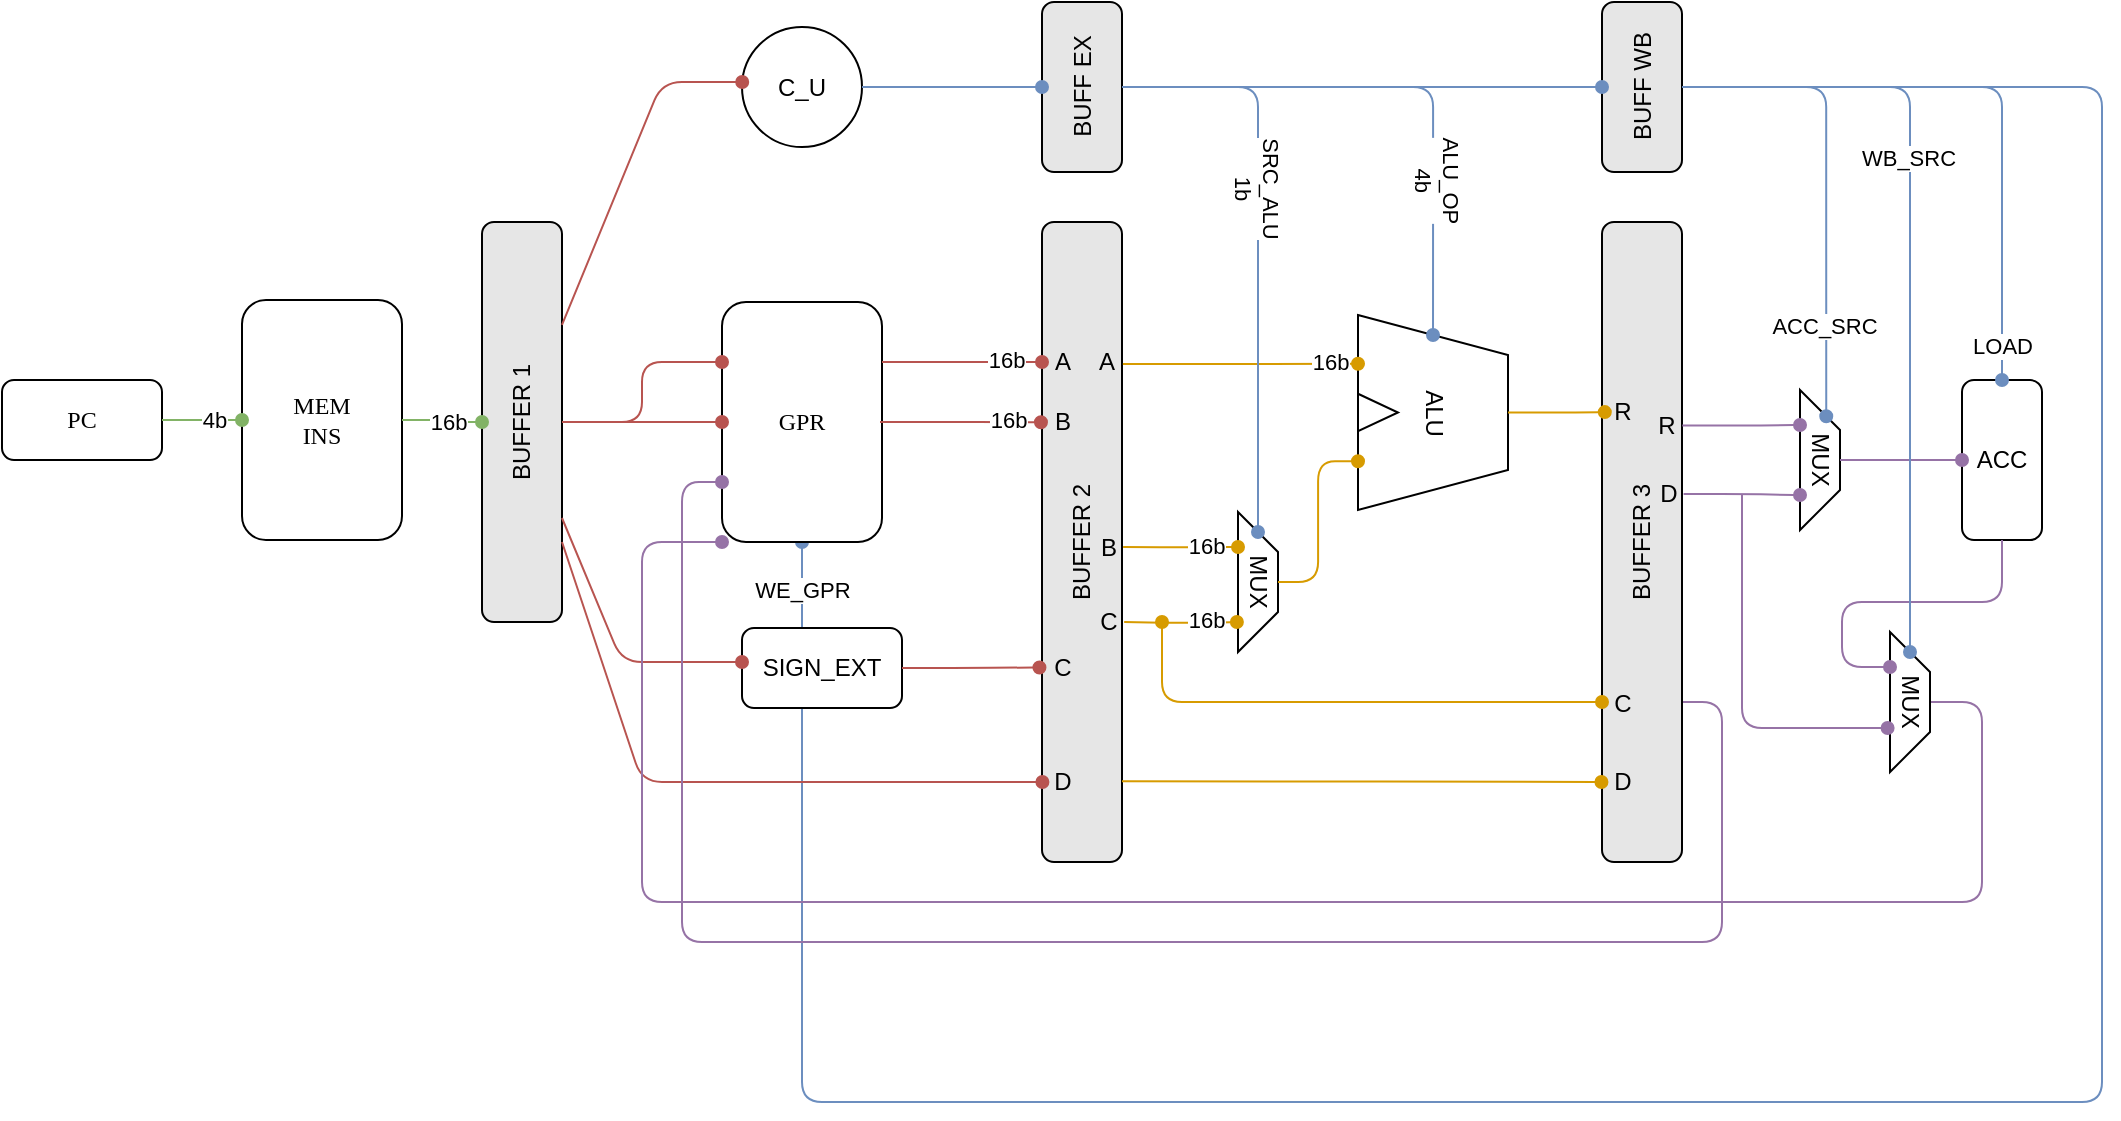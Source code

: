 <mxfile version="17.4.2" type="device"><diagram id="oo6_SDIJdPi7LW39pvK7" name="Page-1"><mxGraphModel dx="1016" dy="631" grid="1" gridSize="10" guides="1" tooltips="1" connect="1" arrows="1" fold="1" page="1" pageScale="1" pageWidth="850" pageHeight="1100" math="0" shadow="0"><root><mxCell id="0"/><mxCell id="1" parent="0"/><mxCell id="XHwfs7N6TUJsBMME2O1o-1" style="edgeStyle=orthogonalEdgeStyle;rounded=1;orthogonalLoop=1;jettySize=auto;html=1;fillColor=#dae8fc;strokeColor=#6c8ebf;endArrow=oval;endFill=1;" edge="1" parent="1" source="4Iotmp_UI3f8mQ00KicE-40" target="Bjz9Xp1nO7PLOJvUWQYN-8"><mxGeometry relative="1" as="geometry"><Array as="points"><mxPoint x="1090" y="133"/><mxPoint x="1090" y="640"/><mxPoint x="440" y="640"/></Array></mxGeometry></mxCell><mxCell id="XHwfs7N6TUJsBMME2O1o-2" value="WE_GPR" style="edgeLabel;html=1;align=center;verticalAlign=middle;resizable=0;points=[];" vertex="1" connectable="0" parent="XHwfs7N6TUJsBMME2O1o-1"><mxGeometry x="0.971" relative="1" as="geometry"><mxPoint as="offset"/></mxGeometry></mxCell><mxCell id="Bjz9Xp1nO7PLOJvUWQYN-1" value="&lt;font face=&quot;JetBrains Mono&quot;&gt;PC&lt;/font&gt;" style="rounded=1;whiteSpace=wrap;html=1;" parent="1" vertex="1"><mxGeometry x="40" y="279.02" width="80" height="40" as="geometry"/></mxCell><mxCell id="Bjz9Xp1nO7PLOJvUWQYN-2" value="&lt;font face=&quot;JetBrains Mono&quot;&gt;MEM&lt;br&gt;INS&lt;br&gt;&lt;/font&gt;" style="rounded=1;whiteSpace=wrap;html=1;" parent="1" vertex="1"><mxGeometry x="160" y="239.02" width="80" height="120" as="geometry"/></mxCell><mxCell id="Bjz9Xp1nO7PLOJvUWQYN-3" style="edgeStyle=orthogonalEdgeStyle;rounded=0;orthogonalLoop=1;jettySize=auto;html=1;endArrow=oval;endFill=1;fillColor=#d5e8d4;strokeColor=#82b366;" parent="1" source="Bjz9Xp1nO7PLOJvUWQYN-1" target="Bjz9Xp1nO7PLOJvUWQYN-2" edge="1"><mxGeometry relative="1" as="geometry"/></mxCell><mxCell id="Bjz9Xp1nO7PLOJvUWQYN-4" value="4b" style="edgeLabel;html=1;align=center;verticalAlign=middle;resizable=0;points=[];" parent="Bjz9Xp1nO7PLOJvUWQYN-3" vertex="1" connectable="0"><mxGeometry x="0.682" relative="1" as="geometry"><mxPoint x="-8" as="offset"/></mxGeometry></mxCell><mxCell id="Bjz9Xp1nO7PLOJvUWQYN-5" value="BUFFER 1" style="rounded=1;whiteSpace=wrap;html=1;rotation=-90;fillColor=#E6E6E6;" parent="1" vertex="1"><mxGeometry x="200" y="280" width="200" height="40" as="geometry"/></mxCell><mxCell id="Bjz9Xp1nO7PLOJvUWQYN-6" style="edgeStyle=orthogonalEdgeStyle;rounded=0;orthogonalLoop=1;jettySize=auto;html=1;endArrow=oval;endFill=1;fillColor=#d5e8d4;strokeColor=#82b366;" parent="1" source="Bjz9Xp1nO7PLOJvUWQYN-2" target="Bjz9Xp1nO7PLOJvUWQYN-5" edge="1"><mxGeometry relative="1" as="geometry"/></mxCell><mxCell id="Bjz9Xp1nO7PLOJvUWQYN-7" value="16b" style="edgeLabel;html=1;align=center;verticalAlign=middle;resizable=0;points=[];" parent="Bjz9Xp1nO7PLOJvUWQYN-6" vertex="1" connectable="0"><mxGeometry x="0.708" relative="1" as="geometry"><mxPoint x="-11" as="offset"/></mxGeometry></mxCell><mxCell id="Bjz9Xp1nO7PLOJvUWQYN-8" value="&lt;font face=&quot;JetBrains Mono&quot;&gt;GPR&lt;br&gt;&lt;/font&gt;" style="rounded=1;whiteSpace=wrap;html=1;" parent="1" vertex="1"><mxGeometry x="400" y="240" width="80" height="120" as="geometry"/></mxCell><mxCell id="Bjz9Xp1nO7PLOJvUWQYN-9" value="C_U" style="ellipse;whiteSpace=wrap;html=1;" parent="1" vertex="1"><mxGeometry x="410" y="102.5" width="60" height="60" as="geometry"/></mxCell><mxCell id="Bjz9Xp1nO7PLOJvUWQYN-10" value="SIGN_EXT" style="rounded=1;whiteSpace=wrap;html=1;" parent="1" vertex="1"><mxGeometry x="410" y="403" width="80" height="40" as="geometry"/></mxCell><mxCell id="4Iotmp_UI3f8mQ00KicE-3" value="BUFFER 2" style="rounded=1;whiteSpace=wrap;html=1;rotation=-90;fillColor=#E6E6E6;" parent="1" vertex="1"><mxGeometry x="420" y="340" width="320" height="40" as="geometry"/></mxCell><mxCell id="4Iotmp_UI3f8mQ00KicE-10" value="BUFF EX" style="rounded=1;whiteSpace=wrap;html=1;rotation=-90;fillColor=#E6E6E6;" parent="1" vertex="1"><mxGeometry x="537.5" y="112.5" width="85" height="40" as="geometry"/></mxCell><mxCell id="Bjz9Xp1nO7PLOJvUWQYN-11" style="edgeStyle=orthogonalEdgeStyle;rounded=1;orthogonalLoop=1;jettySize=auto;html=1;entryX=0;entryY=0.25;entryDx=0;entryDy=0;endArrow=oval;endFill=1;fillColor=#f8cecc;strokeColor=#b85450;" parent="1" source="Bjz9Xp1nO7PLOJvUWQYN-5" target="Bjz9Xp1nO7PLOJvUWQYN-8" edge="1"><mxGeometry relative="1" as="geometry"/></mxCell><mxCell id="Bjz9Xp1nO7PLOJvUWQYN-12" style="edgeStyle=orthogonalEdgeStyle;rounded=1;orthogonalLoop=1;jettySize=auto;html=1;entryX=0;entryY=0.5;entryDx=0;entryDy=0;endArrow=oval;endFill=1;fillColor=#f8cecc;strokeColor=#b85450;" parent="1" source="Bjz9Xp1nO7PLOJvUWQYN-5" target="Bjz9Xp1nO7PLOJvUWQYN-8" edge="1"><mxGeometry relative="1" as="geometry"/></mxCell><mxCell id="Bjz9Xp1nO7PLOJvUWQYN-15" style="edgeStyle=orthogonalEdgeStyle;rounded=1;orthogonalLoop=1;jettySize=auto;html=1;endArrow=oval;endFill=1;fillColor=#f8cecc;strokeColor=#b85450;" parent="1" source="Bjz9Xp1nO7PLOJvUWQYN-5" target="Bjz9Xp1nO7PLOJvUWQYN-9" edge="1"><mxGeometry relative="1" as="geometry"><Array as="points"><mxPoint x="370" y="130"/></Array></mxGeometry></mxCell><mxCell id="4Iotmp_UI3f8mQ00KicE-2" style="edgeStyle=orthogonalEdgeStyle;rounded=1;orthogonalLoop=1;jettySize=auto;html=1;strokeColor=#b85450;endArrow=oval;endFill=1;fillColor=#f8cecc;" parent="1" source="Bjz9Xp1nO7PLOJvUWQYN-5" target="Bjz9Xp1nO7PLOJvUWQYN-10" edge="1"><mxGeometry relative="1" as="geometry"><Array as="points"><mxPoint x="350" y="420"/></Array></mxGeometry></mxCell><mxCell id="4Iotmp_UI3f8mQ00KicE-4" style="edgeStyle=orthogonalEdgeStyle;rounded=1;orthogonalLoop=1;jettySize=auto;html=1;endArrow=oval;endFill=1;strokeColor=#b85450;fillColor=#f8cecc;exitX=1;exitY=0.25;exitDx=0;exitDy=0;" parent="1" source="Bjz9Xp1nO7PLOJvUWQYN-8" edge="1"><mxGeometry relative="1" as="geometry"><mxPoint x="560" y="270" as="targetPoint"/><Array as="points"><mxPoint x="560" y="270"/></Array></mxGeometry></mxCell><mxCell id="4Iotmp_UI3f8mQ00KicE-22" value="16b" style="edgeLabel;html=1;align=center;verticalAlign=middle;resizable=0;points=[];" parent="4Iotmp_UI3f8mQ00KicE-4" vertex="1" connectable="0"><mxGeometry x="0.652" relative="1" as="geometry"><mxPoint x="-4" y="-1" as="offset"/></mxGeometry></mxCell><mxCell id="4Iotmp_UI3f8mQ00KicE-5" style="edgeStyle=orthogonalEdgeStyle;rounded=1;orthogonalLoop=1;jettySize=auto;html=1;endArrow=oval;endFill=1;strokeColor=#b85450;exitX=1;exitY=0.5;exitDx=0;exitDy=0;fillColor=#f8cecc;entryX=0.687;entryY=0.012;entryDx=0;entryDy=0;entryPerimeter=0;" parent="1" edge="1"><mxGeometry relative="1" as="geometry"><mxPoint x="479" y="300.0" as="sourcePoint"/><mxPoint x="559.48" y="300.16" as="targetPoint"/><Array as="points"><mxPoint x="539" y="300"/></Array></mxGeometry></mxCell><mxCell id="4Iotmp_UI3f8mQ00KicE-11" style="edgeStyle=orthogonalEdgeStyle;rounded=1;orthogonalLoop=1;jettySize=auto;html=1;entryX=0.5;entryY=0;entryDx=0;entryDy=0;endArrow=oval;endFill=1;strokeColor=#6c8ebf;fillColor=#dae8fc;" parent="1" source="Bjz9Xp1nO7PLOJvUWQYN-9" target="4Iotmp_UI3f8mQ00KicE-10" edge="1"><mxGeometry relative="1" as="geometry"/></mxCell><mxCell id="4Iotmp_UI3f8mQ00KicE-6" style="edgeStyle=orthogonalEdgeStyle;rounded=1;orthogonalLoop=1;jettySize=auto;html=1;entryX=0.304;entryY=-0.032;entryDx=0;entryDy=0;entryPerimeter=0;endArrow=oval;endFill=1;strokeColor=#b85450;fillColor=#f8cecc;" parent="1" source="Bjz9Xp1nO7PLOJvUWQYN-10" target="4Iotmp_UI3f8mQ00KicE-3" edge="1"><mxGeometry relative="1" as="geometry"/></mxCell><mxCell id="4Iotmp_UI3f8mQ00KicE-14" value="MUX" style="shape=trapezoid;perimeter=trapezoidPerimeter;whiteSpace=wrap;html=1;fixedSize=1;rotation=90;" parent="1" vertex="1"><mxGeometry x="633" y="370" width="70" height="20" as="geometry"/></mxCell><mxCell id="4Iotmp_UI3f8mQ00KicE-17" value="" style="group" parent="1" vertex="1" connectable="0"><mxGeometry x="718" y="246.5" width="75" height="97.5" as="geometry"/></mxCell><mxCell id="4Iotmp_UI3f8mQ00KicE-16" value="ALU" style="shape=trapezoid;perimeter=trapezoidPerimeter;whiteSpace=wrap;html=1;fixedSize=1;rotation=90;" parent="4Iotmp_UI3f8mQ00KicE-17" vertex="1"><mxGeometry x="-11.25" y="11.25" width="97.5" height="75" as="geometry"/></mxCell><mxCell id="4Iotmp_UI3f8mQ00KicE-15" value="" style="triangle;whiteSpace=wrap;html=1;" parent="4Iotmp_UI3f8mQ00KicE-17" vertex="1"><mxGeometry y="39.38" width="20" height="18.75" as="geometry"/></mxCell><mxCell id="4Iotmp_UI3f8mQ00KicE-23" value="16b" style="edgeLabel;html=1;align=center;verticalAlign=middle;resizable=0;points=[];" parent="1" vertex="1" connectable="0"><mxGeometry x="542.286" y="299.024" as="geometry"/></mxCell><mxCell id="4Iotmp_UI3f8mQ00KicE-24" value="A" style="text;html=1;align=center;verticalAlign=middle;resizable=0;points=[];autosize=1;strokeColor=none;fillColor=none;" parent="1" vertex="1"><mxGeometry x="560" y="260" width="20" height="20" as="geometry"/></mxCell><mxCell id="4Iotmp_UI3f8mQ00KicE-25" value="B" style="text;html=1;align=center;verticalAlign=middle;resizable=0;points=[];autosize=1;strokeColor=none;fillColor=none;" parent="1" vertex="1"><mxGeometry x="560" y="290" width="20" height="20" as="geometry"/></mxCell><mxCell id="4Iotmp_UI3f8mQ00KicE-26" value="C" style="text;html=1;align=center;verticalAlign=middle;resizable=0;points=[];autosize=1;strokeColor=none;fillColor=none;" parent="1" vertex="1"><mxGeometry x="560" y="413" width="20" height="20" as="geometry"/></mxCell><mxCell id="4Iotmp_UI3f8mQ00KicE-27" value="D" style="text;html=1;align=center;verticalAlign=middle;resizable=0;points=[];autosize=1;strokeColor=none;fillColor=none;" parent="1" vertex="1"><mxGeometry x="560" y="470" width="20" height="20" as="geometry"/></mxCell><mxCell id="4Iotmp_UI3f8mQ00KicE-31" style="edgeStyle=orthogonalEdgeStyle;rounded=1;orthogonalLoop=1;jettySize=auto;html=1;endArrow=oval;endFill=1;strokeColor=#b85450;entryX=0.124;entryY=0.004;entryDx=0;entryDy=0;entryPerimeter=0;fillColor=#f8cecc;" parent="1" source="Bjz9Xp1nO7PLOJvUWQYN-5" target="4Iotmp_UI3f8mQ00KicE-3" edge="1"><mxGeometry relative="1" as="geometry"><mxPoint x="520" y="520" as="targetPoint"/><Array as="points"><mxPoint x="360" y="480"/><mxPoint x="560" y="480"/></Array></mxGeometry></mxCell><mxCell id="4Iotmp_UI3f8mQ00KicE-33" value="A" style="text;html=1;align=center;verticalAlign=middle;resizable=0;points=[];autosize=1;strokeColor=none;fillColor=none;" parent="1" vertex="1"><mxGeometry x="582" y="260" width="20" height="20" as="geometry"/></mxCell><mxCell id="4Iotmp_UI3f8mQ00KicE-34" value="B" style="text;html=1;align=center;verticalAlign=middle;resizable=0;points=[];autosize=1;strokeColor=none;fillColor=none;" parent="1" vertex="1"><mxGeometry x="583" y="353" width="20" height="20" as="geometry"/></mxCell><mxCell id="4Iotmp_UI3f8mQ00KicE-35" value="C" style="text;html=1;align=center;verticalAlign=middle;resizable=0;points=[];autosize=1;strokeColor=none;fillColor=none;" parent="1" vertex="1"><mxGeometry x="583" y="390" width="20" height="20" as="geometry"/></mxCell><mxCell id="4Iotmp_UI3f8mQ00KicE-21" style="edgeStyle=orthogonalEdgeStyle;rounded=1;orthogonalLoop=1;jettySize=auto;html=1;entryX=0.25;entryY=1;entryDx=0;entryDy=0;endArrow=oval;endFill=1;strokeColor=#d79b00;exitX=0.778;exitY=1.011;exitDx=0;exitDy=0;exitPerimeter=0;fillColor=#ffe6cc;" parent="1" source="4Iotmp_UI3f8mQ00KicE-3" target="4Iotmp_UI3f8mQ00KicE-16" edge="1"><mxGeometry relative="1" as="geometry"><Array as="points"/></mxGeometry></mxCell><mxCell id="4Iotmp_UI3f8mQ00KicE-28" value="16b" style="edgeLabel;html=1;align=center;verticalAlign=middle;resizable=0;points=[];" parent="4Iotmp_UI3f8mQ00KicE-21" vertex="1" connectable="0"><mxGeometry x="0.808" relative="1" as="geometry"><mxPoint x="-3" y="-1" as="offset"/></mxGeometry></mxCell><mxCell id="4Iotmp_UI3f8mQ00KicE-29" style="edgeStyle=orthogonalEdgeStyle;rounded=1;orthogonalLoop=1;jettySize=auto;html=1;entryX=0.25;entryY=1;entryDx=0;entryDy=0;endArrow=oval;endFill=1;strokeColor=#d79b00;exitX=0.492;exitY=1.014;exitDx=0;exitDy=0;exitPerimeter=0;fillColor=#ffe6cc;" parent="1" source="4Iotmp_UI3f8mQ00KicE-3" target="4Iotmp_UI3f8mQ00KicE-14" edge="1"><mxGeometry relative="1" as="geometry"><Array as="points"/></mxGeometry></mxCell><mxCell id="4Iotmp_UI3f8mQ00KicE-32" style="edgeStyle=orthogonalEdgeStyle;rounded=1;orthogonalLoop=1;jettySize=auto;html=1;endArrow=oval;endFill=1;strokeColor=#d79b00;exitX=0.375;exitY=1.027;exitDx=0;exitDy=0;exitPerimeter=0;fillColor=#ffe6cc;entryX=0.786;entryY=1.028;entryDx=0;entryDy=0;entryPerimeter=0;" parent="1" target="4Iotmp_UI3f8mQ00KicE-14" edge="1"><mxGeometry relative="1" as="geometry"><mxPoint x="601.08" y="400" as="sourcePoint"/><mxPoint x="630" y="400" as="targetPoint"/><Array as="points"/></mxGeometry></mxCell><mxCell id="4Iotmp_UI3f8mQ00KicE-20" style="edgeStyle=orthogonalEdgeStyle;rounded=1;orthogonalLoop=1;jettySize=auto;html=1;entryX=0.75;entryY=1;entryDx=0;entryDy=0;endArrow=oval;endFill=1;strokeColor=#d79b00;fillColor=#ffe6cc;" parent="1" source="4Iotmp_UI3f8mQ00KicE-14" target="4Iotmp_UI3f8mQ00KicE-16" edge="1"><mxGeometry relative="1" as="geometry"/></mxCell><mxCell id="4Iotmp_UI3f8mQ00KicE-36" value="16b" style="edgeLabel;html=1;align=center;verticalAlign=middle;resizable=0;points=[];" parent="1" vertex="1" connectable="0"><mxGeometry x="641.997" y="361.996" as="geometry"/></mxCell><mxCell id="4Iotmp_UI3f8mQ00KicE-37" value="16b" style="edgeLabel;html=1;align=center;verticalAlign=middle;resizable=0;points=[];" parent="1" vertex="1" connectable="0"><mxGeometry x="641.997" y="398.996" as="geometry"/></mxCell><mxCell id="4Iotmp_UI3f8mQ00KicE-69" style="edgeStyle=orthogonalEdgeStyle;rounded=1;orthogonalLoop=1;jettySize=auto;html=1;entryX=0;entryY=0.75;entryDx=0;entryDy=0;startArrow=none;startFill=0;endArrow=oval;endFill=1;strokeColor=#9673a6;fillColor=#e1d5e7;exitX=0.25;exitY=1;exitDx=0;exitDy=0;" parent="1" source="4Iotmp_UI3f8mQ00KicE-38" target="Bjz9Xp1nO7PLOJvUWQYN-8" edge="1"><mxGeometry relative="1" as="geometry"><Array as="points"><mxPoint x="900" y="440"/><mxPoint x="900" y="560"/><mxPoint x="380" y="560"/><mxPoint x="380" y="330"/></Array></mxGeometry></mxCell><mxCell id="4Iotmp_UI3f8mQ00KicE-38" value="BUFFER 3" style="rounded=1;whiteSpace=wrap;html=1;rotation=-90;fillColor=#E6E6E6;" parent="1" vertex="1"><mxGeometry x="700" y="340" width="320" height="40" as="geometry"/></mxCell><mxCell id="4Iotmp_UI3f8mQ00KicE-40" value="BUFF WB" style="rounded=1;whiteSpace=wrap;html=1;rotation=-90;fillColor=#E6E6E6;" parent="1" vertex="1"><mxGeometry x="817.5" y="112.5" width="85" height="40" as="geometry"/></mxCell><mxCell id="4Iotmp_UI3f8mQ00KicE-41" style="edgeStyle=orthogonalEdgeStyle;rounded=1;orthogonalLoop=1;jettySize=auto;html=1;entryX=0.5;entryY=0;entryDx=0;entryDy=0;endArrow=oval;endFill=1;strokeColor=#6c8ebf;fillColor=#dae8fc;" parent="1" source="4Iotmp_UI3f8mQ00KicE-10" target="4Iotmp_UI3f8mQ00KicE-40" edge="1"><mxGeometry relative="1" as="geometry"/></mxCell><mxCell id="4Iotmp_UI3f8mQ00KicE-42" style="edgeStyle=orthogonalEdgeStyle;rounded=1;orthogonalLoop=1;jettySize=auto;html=1;endArrow=oval;endFill=1;strokeColor=#6c8ebf;fillColor=#dae8fc;" parent="1" source="4Iotmp_UI3f8mQ00KicE-10" target="4Iotmp_UI3f8mQ00KicE-16" edge="1"><mxGeometry relative="1" as="geometry"/></mxCell><mxCell id="4Iotmp_UI3f8mQ00KicE-46" value="ALU_OP&lt;br&gt;4b" style="edgeLabel;html=1;align=center;verticalAlign=middle;resizable=0;points=[];rotation=90;" parent="4Iotmp_UI3f8mQ00KicE-42" vertex="1" connectable="0"><mxGeometry x="0.783" y="2" relative="1" as="geometry"><mxPoint y="-47" as="offset"/></mxGeometry></mxCell><mxCell id="4Iotmp_UI3f8mQ00KicE-43" style="edgeStyle=orthogonalEdgeStyle;rounded=1;orthogonalLoop=1;jettySize=auto;html=1;endArrow=oval;endFill=1;strokeColor=#6c8ebf;fillColor=#dae8fc;" parent="1" source="4Iotmp_UI3f8mQ00KicE-10" target="4Iotmp_UI3f8mQ00KicE-14" edge="1"><mxGeometry relative="1" as="geometry"/></mxCell><mxCell id="4Iotmp_UI3f8mQ00KicE-47" value="SRC_ALU&lt;br&gt;1b" style="edgeLabel;html=1;align=center;verticalAlign=middle;resizable=0;points=[];rotation=90;" parent="4Iotmp_UI3f8mQ00KicE-43" vertex="1" connectable="0"><mxGeometry x="0.742" relative="1" as="geometry"><mxPoint y="-135" as="offset"/></mxGeometry></mxCell><mxCell id="4Iotmp_UI3f8mQ00KicE-49" value="ACC" style="rounded=1;whiteSpace=wrap;html=1;" parent="1" vertex="1"><mxGeometry x="1020" y="279.02" width="40" height="80" as="geometry"/></mxCell><mxCell id="4Iotmp_UI3f8mQ00KicE-50" value="MUX" style="shape=trapezoid;perimeter=trapezoidPerimeter;whiteSpace=wrap;html=1;fixedSize=1;rotation=90;" parent="1" vertex="1"><mxGeometry x="914" y="309" width="70" height="20" as="geometry"/></mxCell><mxCell id="4Iotmp_UI3f8mQ00KicE-52" value="R" style="text;html=1;align=center;verticalAlign=middle;resizable=0;points=[];autosize=1;strokeColor=none;fillColor=none;" parent="1" vertex="1"><mxGeometry x="840" y="285.25" width="20" height="20" as="geometry"/></mxCell><mxCell id="4Iotmp_UI3f8mQ00KicE-53" value="D" style="text;html=1;align=center;verticalAlign=middle;resizable=0;points=[];autosize=1;strokeColor=none;fillColor=none;" parent="1" vertex="1"><mxGeometry x="840" y="470" width="20" height="20" as="geometry"/></mxCell><mxCell id="4Iotmp_UI3f8mQ00KicE-45" style="edgeStyle=orthogonalEdgeStyle;rounded=1;orthogonalLoop=1;jettySize=auto;html=1;entryX=-0.014;entryY=0.5;entryDx=0;entryDy=0;entryPerimeter=0;endArrow=oval;endFill=1;strokeColor=#d79b00;exitX=0.126;exitY=1;exitDx=0;exitDy=0;exitPerimeter=0;fillColor=#ffe6cc;" parent="1" source="4Iotmp_UI3f8mQ00KicE-3" target="4Iotmp_UI3f8mQ00KicE-53" edge="1"><mxGeometry relative="1" as="geometry"><Array as="points"/></mxGeometry></mxCell><mxCell id="4Iotmp_UI3f8mQ00KicE-44" style="edgeStyle=orthogonalEdgeStyle;rounded=1;orthogonalLoop=1;jettySize=auto;html=1;entryX=0.703;entryY=0.035;entryDx=0;entryDy=0;entryPerimeter=0;endArrow=oval;endFill=1;strokeColor=#d79b00;fillColor=#ffe6cc;" parent="1" source="4Iotmp_UI3f8mQ00KicE-16" target="4Iotmp_UI3f8mQ00KicE-38" edge="1"><mxGeometry relative="1" as="geometry"/></mxCell><mxCell id="4Iotmp_UI3f8mQ00KicE-68" style="edgeStyle=orthogonalEdgeStyle;rounded=1;orthogonalLoop=1;jettySize=auto;html=1;entryX=0;entryY=1;entryDx=0;entryDy=0;startArrow=none;startFill=0;endArrow=oval;endFill=1;strokeColor=#9673a6;fillColor=#e1d5e7;" parent="1" source="4Iotmp_UI3f8mQ00KicE-54" target="Bjz9Xp1nO7PLOJvUWQYN-8" edge="1"><mxGeometry relative="1" as="geometry"><Array as="points"><mxPoint x="1030" y="440"/><mxPoint x="1030" y="540"/><mxPoint x="360" y="540"/><mxPoint x="360" y="360"/></Array></mxGeometry></mxCell><mxCell id="4Iotmp_UI3f8mQ00KicE-54" value="MUX" style="shape=trapezoid;perimeter=trapezoidPerimeter;whiteSpace=wrap;html=1;fixedSize=1;rotation=90;" parent="1" vertex="1"><mxGeometry x="959" y="430" width="70" height="20" as="geometry"/></mxCell><mxCell id="4Iotmp_UI3f8mQ00KicE-55" style="edgeStyle=orthogonalEdgeStyle;rounded=1;orthogonalLoop=1;jettySize=auto;html=1;entryX=0.25;entryY=0;entryDx=0;entryDy=0;endArrow=oval;endFill=1;strokeColor=#d79b00;fillColor=#ffe6cc;startArrow=oval;startFill=1;" parent="1" target="4Iotmp_UI3f8mQ00KicE-38" edge="1"><mxGeometry relative="1" as="geometry"><mxPoint x="620" y="400" as="sourcePoint"/><Array as="points"><mxPoint x="620" y="440"/></Array></mxGeometry></mxCell><mxCell id="4Iotmp_UI3f8mQ00KicE-56" value="C" style="text;html=1;align=center;verticalAlign=middle;resizable=0;points=[];autosize=1;strokeColor=none;fillColor=none;" parent="1" vertex="1"><mxGeometry x="840" y="431" width="20" height="20" as="geometry"/></mxCell><mxCell id="4Iotmp_UI3f8mQ00KicE-60" value="R" style="text;html=1;align=center;verticalAlign=middle;resizable=0;points=[];autosize=1;strokeColor=none;fillColor=none;" parent="1" vertex="1"><mxGeometry x="862" y="292.25" width="20" height="20" as="geometry"/></mxCell><mxCell id="4Iotmp_UI3f8mQ00KicE-61" value="D" style="text;html=1;align=center;verticalAlign=middle;resizable=0;points=[];autosize=1;strokeColor=none;fillColor=none;" parent="1" vertex="1"><mxGeometry x="863" y="326" width="20" height="20" as="geometry"/></mxCell><mxCell id="4Iotmp_UI3f8mQ00KicE-57" style="edgeStyle=orthogonalEdgeStyle;rounded=1;orthogonalLoop=1;jettySize=auto;html=1;entryX=0.25;entryY=1;entryDx=0;entryDy=0;startArrow=none;startFill=0;endArrow=oval;endFill=1;strokeColor=#9673a6;exitX=0.682;exitY=1.004;exitDx=0;exitDy=0;exitPerimeter=0;fillColor=#e1d5e7;" parent="1" source="4Iotmp_UI3f8mQ00KicE-38" target="4Iotmp_UI3f8mQ00KicE-50" edge="1"><mxGeometry relative="1" as="geometry"/></mxCell><mxCell id="4Iotmp_UI3f8mQ00KicE-58" style="edgeStyle=orthogonalEdgeStyle;rounded=1;orthogonalLoop=1;jettySize=auto;html=1;entryX=0.75;entryY=1;entryDx=0;entryDy=0;startArrow=none;startFill=0;endArrow=oval;endFill=1;strokeColor=#9673a6;exitX=0.575;exitY=1.02;exitDx=0;exitDy=0;exitPerimeter=0;fillColor=#e1d5e7;" parent="1" source="4Iotmp_UI3f8mQ00KicE-38" target="4Iotmp_UI3f8mQ00KicE-50" edge="1"><mxGeometry relative="1" as="geometry"/></mxCell><mxCell id="4Iotmp_UI3f8mQ00KicE-59" style="edgeStyle=orthogonalEdgeStyle;rounded=1;orthogonalLoop=1;jettySize=auto;html=1;exitX=0.5;exitY=0;exitDx=0;exitDy=0;entryX=0;entryY=0.5;entryDx=0;entryDy=0;startArrow=none;startFill=0;endArrow=oval;endFill=1;strokeColor=#9673a6;fillColor=#e1d5e7;" parent="1" source="4Iotmp_UI3f8mQ00KicE-50" target="4Iotmp_UI3f8mQ00KicE-49" edge="1"><mxGeometry relative="1" as="geometry"/></mxCell><mxCell id="4Iotmp_UI3f8mQ00KicE-63" style="edgeStyle=orthogonalEdgeStyle;rounded=1;orthogonalLoop=1;jettySize=auto;html=1;entryX=0.686;entryY=1.06;entryDx=0;entryDy=0;startArrow=none;startFill=0;endArrow=oval;endFill=1;strokeColor=#9673a6;fillColor=#e1d5e7;entryPerimeter=0;" parent="1" target="4Iotmp_UI3f8mQ00KicE-54" edge="1"><mxGeometry relative="1" as="geometry"><mxPoint x="910" y="336" as="sourcePoint"/><mxPoint x="961" y="453.5" as="targetPoint"/><Array as="points"><mxPoint x="910" y="453"/></Array></mxGeometry></mxCell><mxCell id="4Iotmp_UI3f8mQ00KicE-64" style="edgeStyle=orthogonalEdgeStyle;rounded=1;orthogonalLoop=1;jettySize=auto;html=1;entryX=0.25;entryY=1;entryDx=0;entryDy=0;startArrow=none;startFill=0;endArrow=oval;endFill=1;strokeColor=#9673a6;fillColor=#e1d5e7;" parent="1" source="4Iotmp_UI3f8mQ00KicE-49" target="4Iotmp_UI3f8mQ00KicE-54" edge="1"><mxGeometry relative="1" as="geometry"><Array as="points"><mxPoint x="1040" y="390"/><mxPoint x="960" y="390"/><mxPoint x="960" y="423"/></Array></mxGeometry></mxCell><mxCell id="4Iotmp_UI3f8mQ00KicE-65" style="edgeStyle=orthogonalEdgeStyle;rounded=1;orthogonalLoop=1;jettySize=auto;html=1;entryX=0;entryY=0.25;entryDx=0;entryDy=0;startArrow=none;startFill=0;endArrow=oval;endFill=1;strokeColor=#6c8ebf;fillColor=#dae8fc;" parent="1" source="4Iotmp_UI3f8mQ00KicE-40" target="4Iotmp_UI3f8mQ00KicE-50" edge="1"><mxGeometry relative="1" as="geometry"/></mxCell><mxCell id="XHwfs7N6TUJsBMME2O1o-3" value="ACC_SRC" style="edgeLabel;html=1;align=center;verticalAlign=middle;resizable=0;points=[];" vertex="1" connectable="0" parent="4Iotmp_UI3f8mQ00KicE-65"><mxGeometry x="0.612" y="-1" relative="1" as="geometry"><mxPoint as="offset"/></mxGeometry></mxCell><mxCell id="4Iotmp_UI3f8mQ00KicE-66" style="edgeStyle=orthogonalEdgeStyle;rounded=1;orthogonalLoop=1;jettySize=auto;html=1;startArrow=none;startFill=0;endArrow=oval;endFill=1;strokeColor=#6c8ebf;fillColor=#dae8fc;" parent="1" source="4Iotmp_UI3f8mQ00KicE-40" target="4Iotmp_UI3f8mQ00KicE-54" edge="1"><mxGeometry relative="1" as="geometry"/></mxCell><mxCell id="XHwfs7N6TUJsBMME2O1o-4" value="WB_SRC" style="edgeLabel;html=1;align=center;verticalAlign=middle;resizable=0;points=[];" vertex="1" connectable="0" parent="4Iotmp_UI3f8mQ00KicE-66"><mxGeometry x="-0.248" y="-1" relative="1" as="geometry"><mxPoint as="offset"/></mxGeometry></mxCell><mxCell id="4Iotmp_UI3f8mQ00KicE-67" style="edgeStyle=orthogonalEdgeStyle;rounded=1;orthogonalLoop=1;jettySize=auto;html=1;startArrow=none;startFill=0;endArrow=oval;endFill=1;strokeColor=#6c8ebf;fillColor=#dae8fc;" parent="1" source="4Iotmp_UI3f8mQ00KicE-40" target="4Iotmp_UI3f8mQ00KicE-49" edge="1"><mxGeometry relative="1" as="geometry"/></mxCell><mxCell id="XHwfs7N6TUJsBMME2O1o-5" value="LOAD" style="edgeLabel;html=1;align=center;verticalAlign=middle;resizable=0;points=[];" vertex="1" connectable="0" parent="4Iotmp_UI3f8mQ00KicE-67"><mxGeometry x="0.888" relative="1" as="geometry"><mxPoint as="offset"/></mxGeometry></mxCell></root></mxGraphModel></diagram></mxfile>